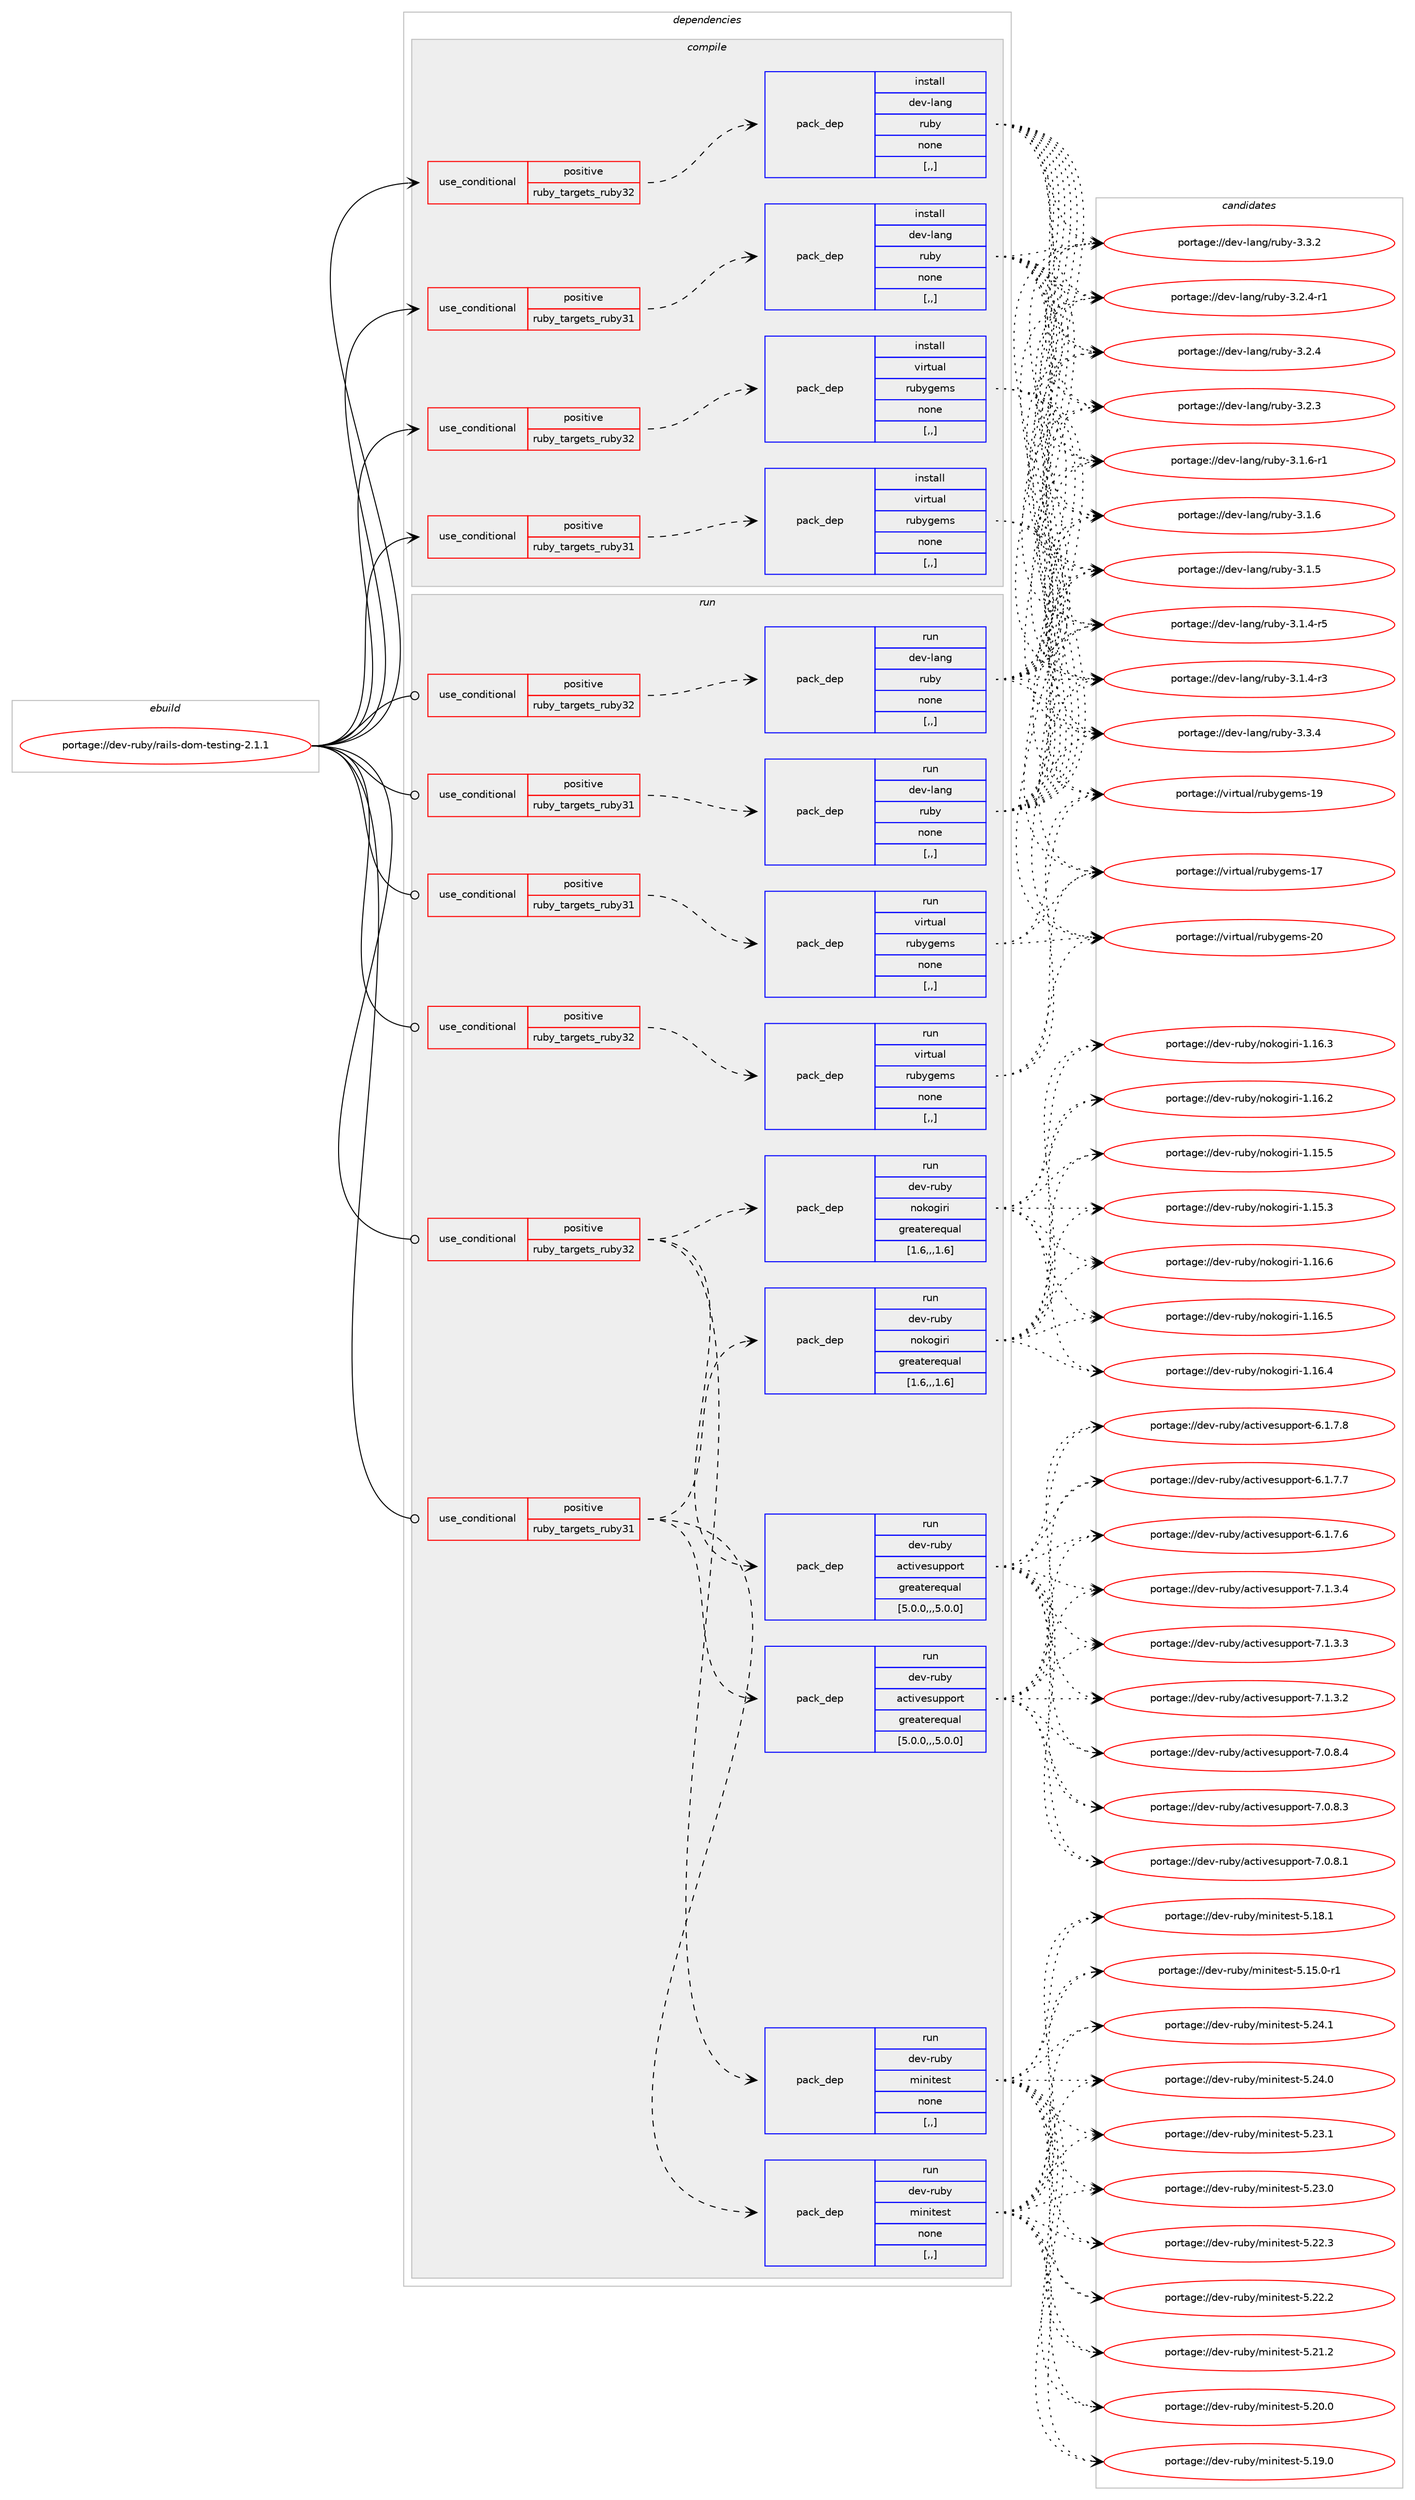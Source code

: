 digraph prolog {

# *************
# Graph options
# *************

newrank=true;
concentrate=true;
compound=true;
graph [rankdir=LR,fontname=Helvetica,fontsize=10,ranksep=1.5];#, ranksep=2.5, nodesep=0.2];
edge  [arrowhead=vee];
node  [fontname=Helvetica,fontsize=10];

# **********
# The ebuild
# **********

subgraph cluster_leftcol {
color=gray;
rank=same;
label=<<i>ebuild</i>>;
id [label="portage://dev-ruby/rails-dom-testing-2.1.1", color=red, width=4, href="../dev-ruby/rails-dom-testing-2.1.1.svg"];
}

# ****************
# The dependencies
# ****************

subgraph cluster_midcol {
color=gray;
label=<<i>dependencies</i>>;
subgraph cluster_compile {
fillcolor="#eeeeee";
style=filled;
label=<<i>compile</i>>;
subgraph cond53151 {
dependency195493 [label=<<TABLE BORDER="0" CELLBORDER="1" CELLSPACING="0" CELLPADDING="4"><TR><TD ROWSPAN="3" CELLPADDING="10">use_conditional</TD></TR><TR><TD>positive</TD></TR><TR><TD>ruby_targets_ruby31</TD></TR></TABLE>>, shape=none, color=red];
subgraph pack140999 {
dependency195494 [label=<<TABLE BORDER="0" CELLBORDER="1" CELLSPACING="0" CELLPADDING="4" WIDTH="220"><TR><TD ROWSPAN="6" CELLPADDING="30">pack_dep</TD></TR><TR><TD WIDTH="110">install</TD></TR><TR><TD>dev-lang</TD></TR><TR><TD>ruby</TD></TR><TR><TD>none</TD></TR><TR><TD>[,,]</TD></TR></TABLE>>, shape=none, color=blue];
}
dependency195493:e -> dependency195494:w [weight=20,style="dashed",arrowhead="vee"];
}
id:e -> dependency195493:w [weight=20,style="solid",arrowhead="vee"];
subgraph cond53152 {
dependency195495 [label=<<TABLE BORDER="0" CELLBORDER="1" CELLSPACING="0" CELLPADDING="4"><TR><TD ROWSPAN="3" CELLPADDING="10">use_conditional</TD></TR><TR><TD>positive</TD></TR><TR><TD>ruby_targets_ruby31</TD></TR></TABLE>>, shape=none, color=red];
subgraph pack141000 {
dependency195496 [label=<<TABLE BORDER="0" CELLBORDER="1" CELLSPACING="0" CELLPADDING="4" WIDTH="220"><TR><TD ROWSPAN="6" CELLPADDING="30">pack_dep</TD></TR><TR><TD WIDTH="110">install</TD></TR><TR><TD>virtual</TD></TR><TR><TD>rubygems</TD></TR><TR><TD>none</TD></TR><TR><TD>[,,]</TD></TR></TABLE>>, shape=none, color=blue];
}
dependency195495:e -> dependency195496:w [weight=20,style="dashed",arrowhead="vee"];
}
id:e -> dependency195495:w [weight=20,style="solid",arrowhead="vee"];
subgraph cond53153 {
dependency195497 [label=<<TABLE BORDER="0" CELLBORDER="1" CELLSPACING="0" CELLPADDING="4"><TR><TD ROWSPAN="3" CELLPADDING="10">use_conditional</TD></TR><TR><TD>positive</TD></TR><TR><TD>ruby_targets_ruby32</TD></TR></TABLE>>, shape=none, color=red];
subgraph pack141001 {
dependency195498 [label=<<TABLE BORDER="0" CELLBORDER="1" CELLSPACING="0" CELLPADDING="4" WIDTH="220"><TR><TD ROWSPAN="6" CELLPADDING="30">pack_dep</TD></TR><TR><TD WIDTH="110">install</TD></TR><TR><TD>dev-lang</TD></TR><TR><TD>ruby</TD></TR><TR><TD>none</TD></TR><TR><TD>[,,]</TD></TR></TABLE>>, shape=none, color=blue];
}
dependency195497:e -> dependency195498:w [weight=20,style="dashed",arrowhead="vee"];
}
id:e -> dependency195497:w [weight=20,style="solid",arrowhead="vee"];
subgraph cond53154 {
dependency195499 [label=<<TABLE BORDER="0" CELLBORDER="1" CELLSPACING="0" CELLPADDING="4"><TR><TD ROWSPAN="3" CELLPADDING="10">use_conditional</TD></TR><TR><TD>positive</TD></TR><TR><TD>ruby_targets_ruby32</TD></TR></TABLE>>, shape=none, color=red];
subgraph pack141002 {
dependency195500 [label=<<TABLE BORDER="0" CELLBORDER="1" CELLSPACING="0" CELLPADDING="4" WIDTH="220"><TR><TD ROWSPAN="6" CELLPADDING="30">pack_dep</TD></TR><TR><TD WIDTH="110">install</TD></TR><TR><TD>virtual</TD></TR><TR><TD>rubygems</TD></TR><TR><TD>none</TD></TR><TR><TD>[,,]</TD></TR></TABLE>>, shape=none, color=blue];
}
dependency195499:e -> dependency195500:w [weight=20,style="dashed",arrowhead="vee"];
}
id:e -> dependency195499:w [weight=20,style="solid",arrowhead="vee"];
}
subgraph cluster_compileandrun {
fillcolor="#eeeeee";
style=filled;
label=<<i>compile and run</i>>;
}
subgraph cluster_run {
fillcolor="#eeeeee";
style=filled;
label=<<i>run</i>>;
subgraph cond53155 {
dependency195501 [label=<<TABLE BORDER="0" CELLBORDER="1" CELLSPACING="0" CELLPADDING="4"><TR><TD ROWSPAN="3" CELLPADDING="10">use_conditional</TD></TR><TR><TD>positive</TD></TR><TR><TD>ruby_targets_ruby31</TD></TR></TABLE>>, shape=none, color=red];
subgraph pack141003 {
dependency195502 [label=<<TABLE BORDER="0" CELLBORDER="1" CELLSPACING="0" CELLPADDING="4" WIDTH="220"><TR><TD ROWSPAN="6" CELLPADDING="30">pack_dep</TD></TR><TR><TD WIDTH="110">run</TD></TR><TR><TD>dev-lang</TD></TR><TR><TD>ruby</TD></TR><TR><TD>none</TD></TR><TR><TD>[,,]</TD></TR></TABLE>>, shape=none, color=blue];
}
dependency195501:e -> dependency195502:w [weight=20,style="dashed",arrowhead="vee"];
}
id:e -> dependency195501:w [weight=20,style="solid",arrowhead="odot"];
subgraph cond53156 {
dependency195503 [label=<<TABLE BORDER="0" CELLBORDER="1" CELLSPACING="0" CELLPADDING="4"><TR><TD ROWSPAN="3" CELLPADDING="10">use_conditional</TD></TR><TR><TD>positive</TD></TR><TR><TD>ruby_targets_ruby31</TD></TR></TABLE>>, shape=none, color=red];
subgraph pack141004 {
dependency195504 [label=<<TABLE BORDER="0" CELLBORDER="1" CELLSPACING="0" CELLPADDING="4" WIDTH="220"><TR><TD ROWSPAN="6" CELLPADDING="30">pack_dep</TD></TR><TR><TD WIDTH="110">run</TD></TR><TR><TD>dev-ruby</TD></TR><TR><TD>activesupport</TD></TR><TR><TD>greaterequal</TD></TR><TR><TD>[5.0.0,,,5.0.0]</TD></TR></TABLE>>, shape=none, color=blue];
}
dependency195503:e -> dependency195504:w [weight=20,style="dashed",arrowhead="vee"];
subgraph pack141005 {
dependency195505 [label=<<TABLE BORDER="0" CELLBORDER="1" CELLSPACING="0" CELLPADDING="4" WIDTH="220"><TR><TD ROWSPAN="6" CELLPADDING="30">pack_dep</TD></TR><TR><TD WIDTH="110">run</TD></TR><TR><TD>dev-ruby</TD></TR><TR><TD>nokogiri</TD></TR><TR><TD>greaterequal</TD></TR><TR><TD>[1.6,,,1.6]</TD></TR></TABLE>>, shape=none, color=blue];
}
dependency195503:e -> dependency195505:w [weight=20,style="dashed",arrowhead="vee"];
subgraph pack141006 {
dependency195506 [label=<<TABLE BORDER="0" CELLBORDER="1" CELLSPACING="0" CELLPADDING="4" WIDTH="220"><TR><TD ROWSPAN="6" CELLPADDING="30">pack_dep</TD></TR><TR><TD WIDTH="110">run</TD></TR><TR><TD>dev-ruby</TD></TR><TR><TD>minitest</TD></TR><TR><TD>none</TD></TR><TR><TD>[,,]</TD></TR></TABLE>>, shape=none, color=blue];
}
dependency195503:e -> dependency195506:w [weight=20,style="dashed",arrowhead="vee"];
}
id:e -> dependency195503:w [weight=20,style="solid",arrowhead="odot"];
subgraph cond53157 {
dependency195507 [label=<<TABLE BORDER="0" CELLBORDER="1" CELLSPACING="0" CELLPADDING="4"><TR><TD ROWSPAN="3" CELLPADDING="10">use_conditional</TD></TR><TR><TD>positive</TD></TR><TR><TD>ruby_targets_ruby31</TD></TR></TABLE>>, shape=none, color=red];
subgraph pack141007 {
dependency195508 [label=<<TABLE BORDER="0" CELLBORDER="1" CELLSPACING="0" CELLPADDING="4" WIDTH="220"><TR><TD ROWSPAN="6" CELLPADDING="30">pack_dep</TD></TR><TR><TD WIDTH="110">run</TD></TR><TR><TD>virtual</TD></TR><TR><TD>rubygems</TD></TR><TR><TD>none</TD></TR><TR><TD>[,,]</TD></TR></TABLE>>, shape=none, color=blue];
}
dependency195507:e -> dependency195508:w [weight=20,style="dashed",arrowhead="vee"];
}
id:e -> dependency195507:w [weight=20,style="solid",arrowhead="odot"];
subgraph cond53158 {
dependency195509 [label=<<TABLE BORDER="0" CELLBORDER="1" CELLSPACING="0" CELLPADDING="4"><TR><TD ROWSPAN="3" CELLPADDING="10">use_conditional</TD></TR><TR><TD>positive</TD></TR><TR><TD>ruby_targets_ruby32</TD></TR></TABLE>>, shape=none, color=red];
subgraph pack141008 {
dependency195510 [label=<<TABLE BORDER="0" CELLBORDER="1" CELLSPACING="0" CELLPADDING="4" WIDTH="220"><TR><TD ROWSPAN="6" CELLPADDING="30">pack_dep</TD></TR><TR><TD WIDTH="110">run</TD></TR><TR><TD>dev-lang</TD></TR><TR><TD>ruby</TD></TR><TR><TD>none</TD></TR><TR><TD>[,,]</TD></TR></TABLE>>, shape=none, color=blue];
}
dependency195509:e -> dependency195510:w [weight=20,style="dashed",arrowhead="vee"];
}
id:e -> dependency195509:w [weight=20,style="solid",arrowhead="odot"];
subgraph cond53159 {
dependency195511 [label=<<TABLE BORDER="0" CELLBORDER="1" CELLSPACING="0" CELLPADDING="4"><TR><TD ROWSPAN="3" CELLPADDING="10">use_conditional</TD></TR><TR><TD>positive</TD></TR><TR><TD>ruby_targets_ruby32</TD></TR></TABLE>>, shape=none, color=red];
subgraph pack141009 {
dependency195512 [label=<<TABLE BORDER="0" CELLBORDER="1" CELLSPACING="0" CELLPADDING="4" WIDTH="220"><TR><TD ROWSPAN="6" CELLPADDING="30">pack_dep</TD></TR><TR><TD WIDTH="110">run</TD></TR><TR><TD>dev-ruby</TD></TR><TR><TD>activesupport</TD></TR><TR><TD>greaterequal</TD></TR><TR><TD>[5.0.0,,,5.0.0]</TD></TR></TABLE>>, shape=none, color=blue];
}
dependency195511:e -> dependency195512:w [weight=20,style="dashed",arrowhead="vee"];
subgraph pack141010 {
dependency195513 [label=<<TABLE BORDER="0" CELLBORDER="1" CELLSPACING="0" CELLPADDING="4" WIDTH="220"><TR><TD ROWSPAN="6" CELLPADDING="30">pack_dep</TD></TR><TR><TD WIDTH="110">run</TD></TR><TR><TD>dev-ruby</TD></TR><TR><TD>nokogiri</TD></TR><TR><TD>greaterequal</TD></TR><TR><TD>[1.6,,,1.6]</TD></TR></TABLE>>, shape=none, color=blue];
}
dependency195511:e -> dependency195513:w [weight=20,style="dashed",arrowhead="vee"];
subgraph pack141011 {
dependency195514 [label=<<TABLE BORDER="0" CELLBORDER="1" CELLSPACING="0" CELLPADDING="4" WIDTH="220"><TR><TD ROWSPAN="6" CELLPADDING="30">pack_dep</TD></TR><TR><TD WIDTH="110">run</TD></TR><TR><TD>dev-ruby</TD></TR><TR><TD>minitest</TD></TR><TR><TD>none</TD></TR><TR><TD>[,,]</TD></TR></TABLE>>, shape=none, color=blue];
}
dependency195511:e -> dependency195514:w [weight=20,style="dashed",arrowhead="vee"];
}
id:e -> dependency195511:w [weight=20,style="solid",arrowhead="odot"];
subgraph cond53160 {
dependency195515 [label=<<TABLE BORDER="0" CELLBORDER="1" CELLSPACING="0" CELLPADDING="4"><TR><TD ROWSPAN="3" CELLPADDING="10">use_conditional</TD></TR><TR><TD>positive</TD></TR><TR><TD>ruby_targets_ruby32</TD></TR></TABLE>>, shape=none, color=red];
subgraph pack141012 {
dependency195516 [label=<<TABLE BORDER="0" CELLBORDER="1" CELLSPACING="0" CELLPADDING="4" WIDTH="220"><TR><TD ROWSPAN="6" CELLPADDING="30">pack_dep</TD></TR><TR><TD WIDTH="110">run</TD></TR><TR><TD>virtual</TD></TR><TR><TD>rubygems</TD></TR><TR><TD>none</TD></TR><TR><TD>[,,]</TD></TR></TABLE>>, shape=none, color=blue];
}
dependency195515:e -> dependency195516:w [weight=20,style="dashed",arrowhead="vee"];
}
id:e -> dependency195515:w [weight=20,style="solid",arrowhead="odot"];
}
}

# **************
# The candidates
# **************

subgraph cluster_choices {
rank=same;
color=gray;
label=<<i>candidates</i>>;

subgraph choice140999 {
color=black;
nodesep=1;
choice10010111845108971101034711411798121455146514652 [label="portage://dev-lang/ruby-3.3.4", color=red, width=4,href="../dev-lang/ruby-3.3.4.svg"];
choice10010111845108971101034711411798121455146514650 [label="portage://dev-lang/ruby-3.3.2", color=red, width=4,href="../dev-lang/ruby-3.3.2.svg"];
choice100101118451089711010347114117981214551465046524511449 [label="portage://dev-lang/ruby-3.2.4-r1", color=red, width=4,href="../dev-lang/ruby-3.2.4-r1.svg"];
choice10010111845108971101034711411798121455146504652 [label="portage://dev-lang/ruby-3.2.4", color=red, width=4,href="../dev-lang/ruby-3.2.4.svg"];
choice10010111845108971101034711411798121455146504651 [label="portage://dev-lang/ruby-3.2.3", color=red, width=4,href="../dev-lang/ruby-3.2.3.svg"];
choice100101118451089711010347114117981214551464946544511449 [label="portage://dev-lang/ruby-3.1.6-r1", color=red, width=4,href="../dev-lang/ruby-3.1.6-r1.svg"];
choice10010111845108971101034711411798121455146494654 [label="portage://dev-lang/ruby-3.1.6", color=red, width=4,href="../dev-lang/ruby-3.1.6.svg"];
choice10010111845108971101034711411798121455146494653 [label="portage://dev-lang/ruby-3.1.5", color=red, width=4,href="../dev-lang/ruby-3.1.5.svg"];
choice100101118451089711010347114117981214551464946524511453 [label="portage://dev-lang/ruby-3.1.4-r5", color=red, width=4,href="../dev-lang/ruby-3.1.4-r5.svg"];
choice100101118451089711010347114117981214551464946524511451 [label="portage://dev-lang/ruby-3.1.4-r3", color=red, width=4,href="../dev-lang/ruby-3.1.4-r3.svg"];
dependency195494:e -> choice10010111845108971101034711411798121455146514652:w [style=dotted,weight="100"];
dependency195494:e -> choice10010111845108971101034711411798121455146514650:w [style=dotted,weight="100"];
dependency195494:e -> choice100101118451089711010347114117981214551465046524511449:w [style=dotted,weight="100"];
dependency195494:e -> choice10010111845108971101034711411798121455146504652:w [style=dotted,weight="100"];
dependency195494:e -> choice10010111845108971101034711411798121455146504651:w [style=dotted,weight="100"];
dependency195494:e -> choice100101118451089711010347114117981214551464946544511449:w [style=dotted,weight="100"];
dependency195494:e -> choice10010111845108971101034711411798121455146494654:w [style=dotted,weight="100"];
dependency195494:e -> choice10010111845108971101034711411798121455146494653:w [style=dotted,weight="100"];
dependency195494:e -> choice100101118451089711010347114117981214551464946524511453:w [style=dotted,weight="100"];
dependency195494:e -> choice100101118451089711010347114117981214551464946524511451:w [style=dotted,weight="100"];
}
subgraph choice141000 {
color=black;
nodesep=1;
choice118105114116117971084711411798121103101109115455048 [label="portage://virtual/rubygems-20", color=red, width=4,href="../virtual/rubygems-20.svg"];
choice118105114116117971084711411798121103101109115454957 [label="portage://virtual/rubygems-19", color=red, width=4,href="../virtual/rubygems-19.svg"];
choice118105114116117971084711411798121103101109115454955 [label="portage://virtual/rubygems-17", color=red, width=4,href="../virtual/rubygems-17.svg"];
dependency195496:e -> choice118105114116117971084711411798121103101109115455048:w [style=dotted,weight="100"];
dependency195496:e -> choice118105114116117971084711411798121103101109115454957:w [style=dotted,weight="100"];
dependency195496:e -> choice118105114116117971084711411798121103101109115454955:w [style=dotted,weight="100"];
}
subgraph choice141001 {
color=black;
nodesep=1;
choice10010111845108971101034711411798121455146514652 [label="portage://dev-lang/ruby-3.3.4", color=red, width=4,href="../dev-lang/ruby-3.3.4.svg"];
choice10010111845108971101034711411798121455146514650 [label="portage://dev-lang/ruby-3.3.2", color=red, width=4,href="../dev-lang/ruby-3.3.2.svg"];
choice100101118451089711010347114117981214551465046524511449 [label="portage://dev-lang/ruby-3.2.4-r1", color=red, width=4,href="../dev-lang/ruby-3.2.4-r1.svg"];
choice10010111845108971101034711411798121455146504652 [label="portage://dev-lang/ruby-3.2.4", color=red, width=4,href="../dev-lang/ruby-3.2.4.svg"];
choice10010111845108971101034711411798121455146504651 [label="portage://dev-lang/ruby-3.2.3", color=red, width=4,href="../dev-lang/ruby-3.2.3.svg"];
choice100101118451089711010347114117981214551464946544511449 [label="portage://dev-lang/ruby-3.1.6-r1", color=red, width=4,href="../dev-lang/ruby-3.1.6-r1.svg"];
choice10010111845108971101034711411798121455146494654 [label="portage://dev-lang/ruby-3.1.6", color=red, width=4,href="../dev-lang/ruby-3.1.6.svg"];
choice10010111845108971101034711411798121455146494653 [label="portage://dev-lang/ruby-3.1.5", color=red, width=4,href="../dev-lang/ruby-3.1.5.svg"];
choice100101118451089711010347114117981214551464946524511453 [label="portage://dev-lang/ruby-3.1.4-r5", color=red, width=4,href="../dev-lang/ruby-3.1.4-r5.svg"];
choice100101118451089711010347114117981214551464946524511451 [label="portage://dev-lang/ruby-3.1.4-r3", color=red, width=4,href="../dev-lang/ruby-3.1.4-r3.svg"];
dependency195498:e -> choice10010111845108971101034711411798121455146514652:w [style=dotted,weight="100"];
dependency195498:e -> choice10010111845108971101034711411798121455146514650:w [style=dotted,weight="100"];
dependency195498:e -> choice100101118451089711010347114117981214551465046524511449:w [style=dotted,weight="100"];
dependency195498:e -> choice10010111845108971101034711411798121455146504652:w [style=dotted,weight="100"];
dependency195498:e -> choice10010111845108971101034711411798121455146504651:w [style=dotted,weight="100"];
dependency195498:e -> choice100101118451089711010347114117981214551464946544511449:w [style=dotted,weight="100"];
dependency195498:e -> choice10010111845108971101034711411798121455146494654:w [style=dotted,weight="100"];
dependency195498:e -> choice10010111845108971101034711411798121455146494653:w [style=dotted,weight="100"];
dependency195498:e -> choice100101118451089711010347114117981214551464946524511453:w [style=dotted,weight="100"];
dependency195498:e -> choice100101118451089711010347114117981214551464946524511451:w [style=dotted,weight="100"];
}
subgraph choice141002 {
color=black;
nodesep=1;
choice118105114116117971084711411798121103101109115455048 [label="portage://virtual/rubygems-20", color=red, width=4,href="../virtual/rubygems-20.svg"];
choice118105114116117971084711411798121103101109115454957 [label="portage://virtual/rubygems-19", color=red, width=4,href="../virtual/rubygems-19.svg"];
choice118105114116117971084711411798121103101109115454955 [label="portage://virtual/rubygems-17", color=red, width=4,href="../virtual/rubygems-17.svg"];
dependency195500:e -> choice118105114116117971084711411798121103101109115455048:w [style=dotted,weight="100"];
dependency195500:e -> choice118105114116117971084711411798121103101109115454957:w [style=dotted,weight="100"];
dependency195500:e -> choice118105114116117971084711411798121103101109115454955:w [style=dotted,weight="100"];
}
subgraph choice141003 {
color=black;
nodesep=1;
choice10010111845108971101034711411798121455146514652 [label="portage://dev-lang/ruby-3.3.4", color=red, width=4,href="../dev-lang/ruby-3.3.4.svg"];
choice10010111845108971101034711411798121455146514650 [label="portage://dev-lang/ruby-3.3.2", color=red, width=4,href="../dev-lang/ruby-3.3.2.svg"];
choice100101118451089711010347114117981214551465046524511449 [label="portage://dev-lang/ruby-3.2.4-r1", color=red, width=4,href="../dev-lang/ruby-3.2.4-r1.svg"];
choice10010111845108971101034711411798121455146504652 [label="portage://dev-lang/ruby-3.2.4", color=red, width=4,href="../dev-lang/ruby-3.2.4.svg"];
choice10010111845108971101034711411798121455146504651 [label="portage://dev-lang/ruby-3.2.3", color=red, width=4,href="../dev-lang/ruby-3.2.3.svg"];
choice100101118451089711010347114117981214551464946544511449 [label="portage://dev-lang/ruby-3.1.6-r1", color=red, width=4,href="../dev-lang/ruby-3.1.6-r1.svg"];
choice10010111845108971101034711411798121455146494654 [label="portage://dev-lang/ruby-3.1.6", color=red, width=4,href="../dev-lang/ruby-3.1.6.svg"];
choice10010111845108971101034711411798121455146494653 [label="portage://dev-lang/ruby-3.1.5", color=red, width=4,href="../dev-lang/ruby-3.1.5.svg"];
choice100101118451089711010347114117981214551464946524511453 [label="portage://dev-lang/ruby-3.1.4-r5", color=red, width=4,href="../dev-lang/ruby-3.1.4-r5.svg"];
choice100101118451089711010347114117981214551464946524511451 [label="portage://dev-lang/ruby-3.1.4-r3", color=red, width=4,href="../dev-lang/ruby-3.1.4-r3.svg"];
dependency195502:e -> choice10010111845108971101034711411798121455146514652:w [style=dotted,weight="100"];
dependency195502:e -> choice10010111845108971101034711411798121455146514650:w [style=dotted,weight="100"];
dependency195502:e -> choice100101118451089711010347114117981214551465046524511449:w [style=dotted,weight="100"];
dependency195502:e -> choice10010111845108971101034711411798121455146504652:w [style=dotted,weight="100"];
dependency195502:e -> choice10010111845108971101034711411798121455146504651:w [style=dotted,weight="100"];
dependency195502:e -> choice100101118451089711010347114117981214551464946544511449:w [style=dotted,weight="100"];
dependency195502:e -> choice10010111845108971101034711411798121455146494654:w [style=dotted,weight="100"];
dependency195502:e -> choice10010111845108971101034711411798121455146494653:w [style=dotted,weight="100"];
dependency195502:e -> choice100101118451089711010347114117981214551464946524511453:w [style=dotted,weight="100"];
dependency195502:e -> choice100101118451089711010347114117981214551464946524511451:w [style=dotted,weight="100"];
}
subgraph choice141004 {
color=black;
nodesep=1;
choice10010111845114117981214797991161051181011151171121121111141164555464946514652 [label="portage://dev-ruby/activesupport-7.1.3.4", color=red, width=4,href="../dev-ruby/activesupport-7.1.3.4.svg"];
choice10010111845114117981214797991161051181011151171121121111141164555464946514651 [label="portage://dev-ruby/activesupport-7.1.3.3", color=red, width=4,href="../dev-ruby/activesupport-7.1.3.3.svg"];
choice10010111845114117981214797991161051181011151171121121111141164555464946514650 [label="portage://dev-ruby/activesupport-7.1.3.2", color=red, width=4,href="../dev-ruby/activesupport-7.1.3.2.svg"];
choice10010111845114117981214797991161051181011151171121121111141164555464846564652 [label="portage://dev-ruby/activesupport-7.0.8.4", color=red, width=4,href="../dev-ruby/activesupport-7.0.8.4.svg"];
choice10010111845114117981214797991161051181011151171121121111141164555464846564651 [label="portage://dev-ruby/activesupport-7.0.8.3", color=red, width=4,href="../dev-ruby/activesupport-7.0.8.3.svg"];
choice10010111845114117981214797991161051181011151171121121111141164555464846564649 [label="portage://dev-ruby/activesupport-7.0.8.1", color=red, width=4,href="../dev-ruby/activesupport-7.0.8.1.svg"];
choice10010111845114117981214797991161051181011151171121121111141164554464946554656 [label="portage://dev-ruby/activesupport-6.1.7.8", color=red, width=4,href="../dev-ruby/activesupport-6.1.7.8.svg"];
choice10010111845114117981214797991161051181011151171121121111141164554464946554655 [label="portage://dev-ruby/activesupport-6.1.7.7", color=red, width=4,href="../dev-ruby/activesupport-6.1.7.7.svg"];
choice10010111845114117981214797991161051181011151171121121111141164554464946554654 [label="portage://dev-ruby/activesupport-6.1.7.6", color=red, width=4,href="../dev-ruby/activesupport-6.1.7.6.svg"];
dependency195504:e -> choice10010111845114117981214797991161051181011151171121121111141164555464946514652:w [style=dotted,weight="100"];
dependency195504:e -> choice10010111845114117981214797991161051181011151171121121111141164555464946514651:w [style=dotted,weight="100"];
dependency195504:e -> choice10010111845114117981214797991161051181011151171121121111141164555464946514650:w [style=dotted,weight="100"];
dependency195504:e -> choice10010111845114117981214797991161051181011151171121121111141164555464846564652:w [style=dotted,weight="100"];
dependency195504:e -> choice10010111845114117981214797991161051181011151171121121111141164555464846564651:w [style=dotted,weight="100"];
dependency195504:e -> choice10010111845114117981214797991161051181011151171121121111141164555464846564649:w [style=dotted,weight="100"];
dependency195504:e -> choice10010111845114117981214797991161051181011151171121121111141164554464946554656:w [style=dotted,weight="100"];
dependency195504:e -> choice10010111845114117981214797991161051181011151171121121111141164554464946554655:w [style=dotted,weight="100"];
dependency195504:e -> choice10010111845114117981214797991161051181011151171121121111141164554464946554654:w [style=dotted,weight="100"];
}
subgraph choice141005 {
color=black;
nodesep=1;
choice10010111845114117981214711011110711110310511410545494649544654 [label="portage://dev-ruby/nokogiri-1.16.6", color=red, width=4,href="../dev-ruby/nokogiri-1.16.6.svg"];
choice10010111845114117981214711011110711110310511410545494649544653 [label="portage://dev-ruby/nokogiri-1.16.5", color=red, width=4,href="../dev-ruby/nokogiri-1.16.5.svg"];
choice10010111845114117981214711011110711110310511410545494649544652 [label="portage://dev-ruby/nokogiri-1.16.4", color=red, width=4,href="../dev-ruby/nokogiri-1.16.4.svg"];
choice10010111845114117981214711011110711110310511410545494649544651 [label="portage://dev-ruby/nokogiri-1.16.3", color=red, width=4,href="../dev-ruby/nokogiri-1.16.3.svg"];
choice10010111845114117981214711011110711110310511410545494649544650 [label="portage://dev-ruby/nokogiri-1.16.2", color=red, width=4,href="../dev-ruby/nokogiri-1.16.2.svg"];
choice10010111845114117981214711011110711110310511410545494649534653 [label="portage://dev-ruby/nokogiri-1.15.5", color=red, width=4,href="../dev-ruby/nokogiri-1.15.5.svg"];
choice10010111845114117981214711011110711110310511410545494649534651 [label="portage://dev-ruby/nokogiri-1.15.3", color=red, width=4,href="../dev-ruby/nokogiri-1.15.3.svg"];
dependency195505:e -> choice10010111845114117981214711011110711110310511410545494649544654:w [style=dotted,weight="100"];
dependency195505:e -> choice10010111845114117981214711011110711110310511410545494649544653:w [style=dotted,weight="100"];
dependency195505:e -> choice10010111845114117981214711011110711110310511410545494649544652:w [style=dotted,weight="100"];
dependency195505:e -> choice10010111845114117981214711011110711110310511410545494649544651:w [style=dotted,weight="100"];
dependency195505:e -> choice10010111845114117981214711011110711110310511410545494649544650:w [style=dotted,weight="100"];
dependency195505:e -> choice10010111845114117981214711011110711110310511410545494649534653:w [style=dotted,weight="100"];
dependency195505:e -> choice10010111845114117981214711011110711110310511410545494649534651:w [style=dotted,weight="100"];
}
subgraph choice141006 {
color=black;
nodesep=1;
choice10010111845114117981214710910511010511610111511645534650524649 [label="portage://dev-ruby/minitest-5.24.1", color=red, width=4,href="../dev-ruby/minitest-5.24.1.svg"];
choice10010111845114117981214710910511010511610111511645534650524648 [label="portage://dev-ruby/minitest-5.24.0", color=red, width=4,href="../dev-ruby/minitest-5.24.0.svg"];
choice10010111845114117981214710910511010511610111511645534650514649 [label="portage://dev-ruby/minitest-5.23.1", color=red, width=4,href="../dev-ruby/minitest-5.23.1.svg"];
choice10010111845114117981214710910511010511610111511645534650514648 [label="portage://dev-ruby/minitest-5.23.0", color=red, width=4,href="../dev-ruby/minitest-5.23.0.svg"];
choice10010111845114117981214710910511010511610111511645534650504651 [label="portage://dev-ruby/minitest-5.22.3", color=red, width=4,href="../dev-ruby/minitest-5.22.3.svg"];
choice10010111845114117981214710910511010511610111511645534650504650 [label="portage://dev-ruby/minitest-5.22.2", color=red, width=4,href="../dev-ruby/minitest-5.22.2.svg"];
choice10010111845114117981214710910511010511610111511645534650494650 [label="portage://dev-ruby/minitest-5.21.2", color=red, width=4,href="../dev-ruby/minitest-5.21.2.svg"];
choice10010111845114117981214710910511010511610111511645534650484648 [label="portage://dev-ruby/minitest-5.20.0", color=red, width=4,href="../dev-ruby/minitest-5.20.0.svg"];
choice10010111845114117981214710910511010511610111511645534649574648 [label="portage://dev-ruby/minitest-5.19.0", color=red, width=4,href="../dev-ruby/minitest-5.19.0.svg"];
choice10010111845114117981214710910511010511610111511645534649564649 [label="portage://dev-ruby/minitest-5.18.1", color=red, width=4,href="../dev-ruby/minitest-5.18.1.svg"];
choice100101118451141179812147109105110105116101115116455346495346484511449 [label="portage://dev-ruby/minitest-5.15.0-r1", color=red, width=4,href="../dev-ruby/minitest-5.15.0-r1.svg"];
dependency195506:e -> choice10010111845114117981214710910511010511610111511645534650524649:w [style=dotted,weight="100"];
dependency195506:e -> choice10010111845114117981214710910511010511610111511645534650524648:w [style=dotted,weight="100"];
dependency195506:e -> choice10010111845114117981214710910511010511610111511645534650514649:w [style=dotted,weight="100"];
dependency195506:e -> choice10010111845114117981214710910511010511610111511645534650514648:w [style=dotted,weight="100"];
dependency195506:e -> choice10010111845114117981214710910511010511610111511645534650504651:w [style=dotted,weight="100"];
dependency195506:e -> choice10010111845114117981214710910511010511610111511645534650504650:w [style=dotted,weight="100"];
dependency195506:e -> choice10010111845114117981214710910511010511610111511645534650494650:w [style=dotted,weight="100"];
dependency195506:e -> choice10010111845114117981214710910511010511610111511645534650484648:w [style=dotted,weight="100"];
dependency195506:e -> choice10010111845114117981214710910511010511610111511645534649574648:w [style=dotted,weight="100"];
dependency195506:e -> choice10010111845114117981214710910511010511610111511645534649564649:w [style=dotted,weight="100"];
dependency195506:e -> choice100101118451141179812147109105110105116101115116455346495346484511449:w [style=dotted,weight="100"];
}
subgraph choice141007 {
color=black;
nodesep=1;
choice118105114116117971084711411798121103101109115455048 [label="portage://virtual/rubygems-20", color=red, width=4,href="../virtual/rubygems-20.svg"];
choice118105114116117971084711411798121103101109115454957 [label="portage://virtual/rubygems-19", color=red, width=4,href="../virtual/rubygems-19.svg"];
choice118105114116117971084711411798121103101109115454955 [label="portage://virtual/rubygems-17", color=red, width=4,href="../virtual/rubygems-17.svg"];
dependency195508:e -> choice118105114116117971084711411798121103101109115455048:w [style=dotted,weight="100"];
dependency195508:e -> choice118105114116117971084711411798121103101109115454957:w [style=dotted,weight="100"];
dependency195508:e -> choice118105114116117971084711411798121103101109115454955:w [style=dotted,weight="100"];
}
subgraph choice141008 {
color=black;
nodesep=1;
choice10010111845108971101034711411798121455146514652 [label="portage://dev-lang/ruby-3.3.4", color=red, width=4,href="../dev-lang/ruby-3.3.4.svg"];
choice10010111845108971101034711411798121455146514650 [label="portage://dev-lang/ruby-3.3.2", color=red, width=4,href="../dev-lang/ruby-3.3.2.svg"];
choice100101118451089711010347114117981214551465046524511449 [label="portage://dev-lang/ruby-3.2.4-r1", color=red, width=4,href="../dev-lang/ruby-3.2.4-r1.svg"];
choice10010111845108971101034711411798121455146504652 [label="portage://dev-lang/ruby-3.2.4", color=red, width=4,href="../dev-lang/ruby-3.2.4.svg"];
choice10010111845108971101034711411798121455146504651 [label="portage://dev-lang/ruby-3.2.3", color=red, width=4,href="../dev-lang/ruby-3.2.3.svg"];
choice100101118451089711010347114117981214551464946544511449 [label="portage://dev-lang/ruby-3.1.6-r1", color=red, width=4,href="../dev-lang/ruby-3.1.6-r1.svg"];
choice10010111845108971101034711411798121455146494654 [label="portage://dev-lang/ruby-3.1.6", color=red, width=4,href="../dev-lang/ruby-3.1.6.svg"];
choice10010111845108971101034711411798121455146494653 [label="portage://dev-lang/ruby-3.1.5", color=red, width=4,href="../dev-lang/ruby-3.1.5.svg"];
choice100101118451089711010347114117981214551464946524511453 [label="portage://dev-lang/ruby-3.1.4-r5", color=red, width=4,href="../dev-lang/ruby-3.1.4-r5.svg"];
choice100101118451089711010347114117981214551464946524511451 [label="portage://dev-lang/ruby-3.1.4-r3", color=red, width=4,href="../dev-lang/ruby-3.1.4-r3.svg"];
dependency195510:e -> choice10010111845108971101034711411798121455146514652:w [style=dotted,weight="100"];
dependency195510:e -> choice10010111845108971101034711411798121455146514650:w [style=dotted,weight="100"];
dependency195510:e -> choice100101118451089711010347114117981214551465046524511449:w [style=dotted,weight="100"];
dependency195510:e -> choice10010111845108971101034711411798121455146504652:w [style=dotted,weight="100"];
dependency195510:e -> choice10010111845108971101034711411798121455146504651:w [style=dotted,weight="100"];
dependency195510:e -> choice100101118451089711010347114117981214551464946544511449:w [style=dotted,weight="100"];
dependency195510:e -> choice10010111845108971101034711411798121455146494654:w [style=dotted,weight="100"];
dependency195510:e -> choice10010111845108971101034711411798121455146494653:w [style=dotted,weight="100"];
dependency195510:e -> choice100101118451089711010347114117981214551464946524511453:w [style=dotted,weight="100"];
dependency195510:e -> choice100101118451089711010347114117981214551464946524511451:w [style=dotted,weight="100"];
}
subgraph choice141009 {
color=black;
nodesep=1;
choice10010111845114117981214797991161051181011151171121121111141164555464946514652 [label="portage://dev-ruby/activesupport-7.1.3.4", color=red, width=4,href="../dev-ruby/activesupport-7.1.3.4.svg"];
choice10010111845114117981214797991161051181011151171121121111141164555464946514651 [label="portage://dev-ruby/activesupport-7.1.3.3", color=red, width=4,href="../dev-ruby/activesupport-7.1.3.3.svg"];
choice10010111845114117981214797991161051181011151171121121111141164555464946514650 [label="portage://dev-ruby/activesupport-7.1.3.2", color=red, width=4,href="../dev-ruby/activesupport-7.1.3.2.svg"];
choice10010111845114117981214797991161051181011151171121121111141164555464846564652 [label="portage://dev-ruby/activesupport-7.0.8.4", color=red, width=4,href="../dev-ruby/activesupport-7.0.8.4.svg"];
choice10010111845114117981214797991161051181011151171121121111141164555464846564651 [label="portage://dev-ruby/activesupport-7.0.8.3", color=red, width=4,href="../dev-ruby/activesupport-7.0.8.3.svg"];
choice10010111845114117981214797991161051181011151171121121111141164555464846564649 [label="portage://dev-ruby/activesupport-7.0.8.1", color=red, width=4,href="../dev-ruby/activesupport-7.0.8.1.svg"];
choice10010111845114117981214797991161051181011151171121121111141164554464946554656 [label="portage://dev-ruby/activesupport-6.1.7.8", color=red, width=4,href="../dev-ruby/activesupport-6.1.7.8.svg"];
choice10010111845114117981214797991161051181011151171121121111141164554464946554655 [label="portage://dev-ruby/activesupport-6.1.7.7", color=red, width=4,href="../dev-ruby/activesupport-6.1.7.7.svg"];
choice10010111845114117981214797991161051181011151171121121111141164554464946554654 [label="portage://dev-ruby/activesupport-6.1.7.6", color=red, width=4,href="../dev-ruby/activesupport-6.1.7.6.svg"];
dependency195512:e -> choice10010111845114117981214797991161051181011151171121121111141164555464946514652:w [style=dotted,weight="100"];
dependency195512:e -> choice10010111845114117981214797991161051181011151171121121111141164555464946514651:w [style=dotted,weight="100"];
dependency195512:e -> choice10010111845114117981214797991161051181011151171121121111141164555464946514650:w [style=dotted,weight="100"];
dependency195512:e -> choice10010111845114117981214797991161051181011151171121121111141164555464846564652:w [style=dotted,weight="100"];
dependency195512:e -> choice10010111845114117981214797991161051181011151171121121111141164555464846564651:w [style=dotted,weight="100"];
dependency195512:e -> choice10010111845114117981214797991161051181011151171121121111141164555464846564649:w [style=dotted,weight="100"];
dependency195512:e -> choice10010111845114117981214797991161051181011151171121121111141164554464946554656:w [style=dotted,weight="100"];
dependency195512:e -> choice10010111845114117981214797991161051181011151171121121111141164554464946554655:w [style=dotted,weight="100"];
dependency195512:e -> choice10010111845114117981214797991161051181011151171121121111141164554464946554654:w [style=dotted,weight="100"];
}
subgraph choice141010 {
color=black;
nodesep=1;
choice10010111845114117981214711011110711110310511410545494649544654 [label="portage://dev-ruby/nokogiri-1.16.6", color=red, width=4,href="../dev-ruby/nokogiri-1.16.6.svg"];
choice10010111845114117981214711011110711110310511410545494649544653 [label="portage://dev-ruby/nokogiri-1.16.5", color=red, width=4,href="../dev-ruby/nokogiri-1.16.5.svg"];
choice10010111845114117981214711011110711110310511410545494649544652 [label="portage://dev-ruby/nokogiri-1.16.4", color=red, width=4,href="../dev-ruby/nokogiri-1.16.4.svg"];
choice10010111845114117981214711011110711110310511410545494649544651 [label="portage://dev-ruby/nokogiri-1.16.3", color=red, width=4,href="../dev-ruby/nokogiri-1.16.3.svg"];
choice10010111845114117981214711011110711110310511410545494649544650 [label="portage://dev-ruby/nokogiri-1.16.2", color=red, width=4,href="../dev-ruby/nokogiri-1.16.2.svg"];
choice10010111845114117981214711011110711110310511410545494649534653 [label="portage://dev-ruby/nokogiri-1.15.5", color=red, width=4,href="../dev-ruby/nokogiri-1.15.5.svg"];
choice10010111845114117981214711011110711110310511410545494649534651 [label="portage://dev-ruby/nokogiri-1.15.3", color=red, width=4,href="../dev-ruby/nokogiri-1.15.3.svg"];
dependency195513:e -> choice10010111845114117981214711011110711110310511410545494649544654:w [style=dotted,weight="100"];
dependency195513:e -> choice10010111845114117981214711011110711110310511410545494649544653:w [style=dotted,weight="100"];
dependency195513:e -> choice10010111845114117981214711011110711110310511410545494649544652:w [style=dotted,weight="100"];
dependency195513:e -> choice10010111845114117981214711011110711110310511410545494649544651:w [style=dotted,weight="100"];
dependency195513:e -> choice10010111845114117981214711011110711110310511410545494649544650:w [style=dotted,weight="100"];
dependency195513:e -> choice10010111845114117981214711011110711110310511410545494649534653:w [style=dotted,weight="100"];
dependency195513:e -> choice10010111845114117981214711011110711110310511410545494649534651:w [style=dotted,weight="100"];
}
subgraph choice141011 {
color=black;
nodesep=1;
choice10010111845114117981214710910511010511610111511645534650524649 [label="portage://dev-ruby/minitest-5.24.1", color=red, width=4,href="../dev-ruby/minitest-5.24.1.svg"];
choice10010111845114117981214710910511010511610111511645534650524648 [label="portage://dev-ruby/minitest-5.24.0", color=red, width=4,href="../dev-ruby/minitest-5.24.0.svg"];
choice10010111845114117981214710910511010511610111511645534650514649 [label="portage://dev-ruby/minitest-5.23.1", color=red, width=4,href="../dev-ruby/minitest-5.23.1.svg"];
choice10010111845114117981214710910511010511610111511645534650514648 [label="portage://dev-ruby/minitest-5.23.0", color=red, width=4,href="../dev-ruby/minitest-5.23.0.svg"];
choice10010111845114117981214710910511010511610111511645534650504651 [label="portage://dev-ruby/minitest-5.22.3", color=red, width=4,href="../dev-ruby/minitest-5.22.3.svg"];
choice10010111845114117981214710910511010511610111511645534650504650 [label="portage://dev-ruby/minitest-5.22.2", color=red, width=4,href="../dev-ruby/minitest-5.22.2.svg"];
choice10010111845114117981214710910511010511610111511645534650494650 [label="portage://dev-ruby/minitest-5.21.2", color=red, width=4,href="../dev-ruby/minitest-5.21.2.svg"];
choice10010111845114117981214710910511010511610111511645534650484648 [label="portage://dev-ruby/minitest-5.20.0", color=red, width=4,href="../dev-ruby/minitest-5.20.0.svg"];
choice10010111845114117981214710910511010511610111511645534649574648 [label="portage://dev-ruby/minitest-5.19.0", color=red, width=4,href="../dev-ruby/minitest-5.19.0.svg"];
choice10010111845114117981214710910511010511610111511645534649564649 [label="portage://dev-ruby/minitest-5.18.1", color=red, width=4,href="../dev-ruby/minitest-5.18.1.svg"];
choice100101118451141179812147109105110105116101115116455346495346484511449 [label="portage://dev-ruby/minitest-5.15.0-r1", color=red, width=4,href="../dev-ruby/minitest-5.15.0-r1.svg"];
dependency195514:e -> choice10010111845114117981214710910511010511610111511645534650524649:w [style=dotted,weight="100"];
dependency195514:e -> choice10010111845114117981214710910511010511610111511645534650524648:w [style=dotted,weight="100"];
dependency195514:e -> choice10010111845114117981214710910511010511610111511645534650514649:w [style=dotted,weight="100"];
dependency195514:e -> choice10010111845114117981214710910511010511610111511645534650514648:w [style=dotted,weight="100"];
dependency195514:e -> choice10010111845114117981214710910511010511610111511645534650504651:w [style=dotted,weight="100"];
dependency195514:e -> choice10010111845114117981214710910511010511610111511645534650504650:w [style=dotted,weight="100"];
dependency195514:e -> choice10010111845114117981214710910511010511610111511645534650494650:w [style=dotted,weight="100"];
dependency195514:e -> choice10010111845114117981214710910511010511610111511645534650484648:w [style=dotted,weight="100"];
dependency195514:e -> choice10010111845114117981214710910511010511610111511645534649574648:w [style=dotted,weight="100"];
dependency195514:e -> choice10010111845114117981214710910511010511610111511645534649564649:w [style=dotted,weight="100"];
dependency195514:e -> choice100101118451141179812147109105110105116101115116455346495346484511449:w [style=dotted,weight="100"];
}
subgraph choice141012 {
color=black;
nodesep=1;
choice118105114116117971084711411798121103101109115455048 [label="portage://virtual/rubygems-20", color=red, width=4,href="../virtual/rubygems-20.svg"];
choice118105114116117971084711411798121103101109115454957 [label="portage://virtual/rubygems-19", color=red, width=4,href="../virtual/rubygems-19.svg"];
choice118105114116117971084711411798121103101109115454955 [label="portage://virtual/rubygems-17", color=red, width=4,href="../virtual/rubygems-17.svg"];
dependency195516:e -> choice118105114116117971084711411798121103101109115455048:w [style=dotted,weight="100"];
dependency195516:e -> choice118105114116117971084711411798121103101109115454957:w [style=dotted,weight="100"];
dependency195516:e -> choice118105114116117971084711411798121103101109115454955:w [style=dotted,weight="100"];
}
}

}
